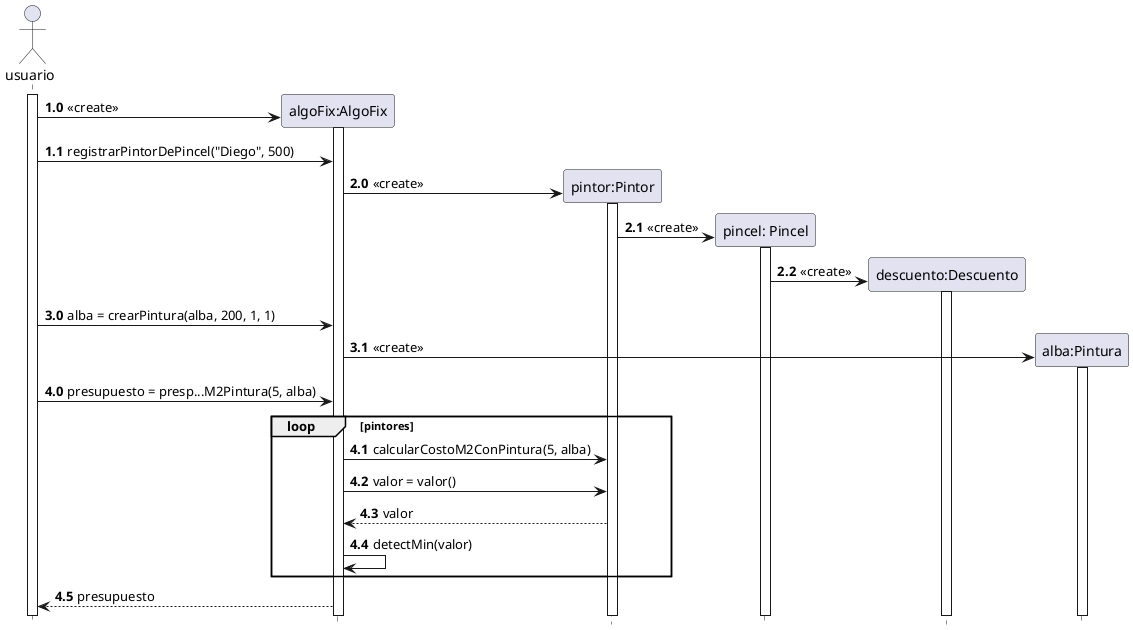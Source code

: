 @startuml usuarioPresupuestoPintorUtilizaPincelConPinturaAlbaOfreceElMenorPresupuesto
    hide footbox
    skinparam classAttributeIconSize 0
   
    actor usuario
    activate usuario

    autonumber 1.0
    create "algoFix:AlgoFix" as algoFix
    usuario -> algoFix: << create >>
    activate algoFix
    
    usuario -> "algoFix:AlgoFix" as algoFix: registrarPintorDePincel("Diego", 500)
   
    
    autonumber 2.0

    create "pintor:Pintor" as pintor
    algoFix -> pintor: << create >>
    activate pintor

    create "pincel: Pincel" as pincel
    pintor -> pincel: << create >>
    activate pincel

    create "descuento:Descuento" as descuento
    pincel -> descuento: << create >>
    activate descuento


    autonumber 3.0
    usuario -> algoFix: alba = crearPintura(alba, 200, 1, 1)

    create "alba:Pintura" as alba
    algoFix -> alba: << create >>
    activate alba

    autonumber 4.0
    usuario -> algoFix: presupuesto = presp...M2Pintura(5, alba)

    loop pintores
        algoFix -> pintor: calcularCostoM2ConPintura(5, alba)
        algoFix -> pintor: valor = valor()
        pintor --> algoFix: valor
        algoFix -> algoFix: detectMin(valor)
    end 

    algoFix --> usuario: presupuesto

@enduml

/'    activate Pintor
    'Crea el objeto Herramienta
    create Herramienta 
    Pintor --> Herramienta : Crear_Herramienta
    return

    alt [1>2]
        Pintor -> Pintor
    end

    AlgoFix -> Pintura : creo_pintura
    return

    objeto1 ->]
    ' Mensaje perdido

    [o-> objeto2
    ' Mensaje encontrado


 '   note right: First messege

    objeto2 -> objeto2 : autogol
'/